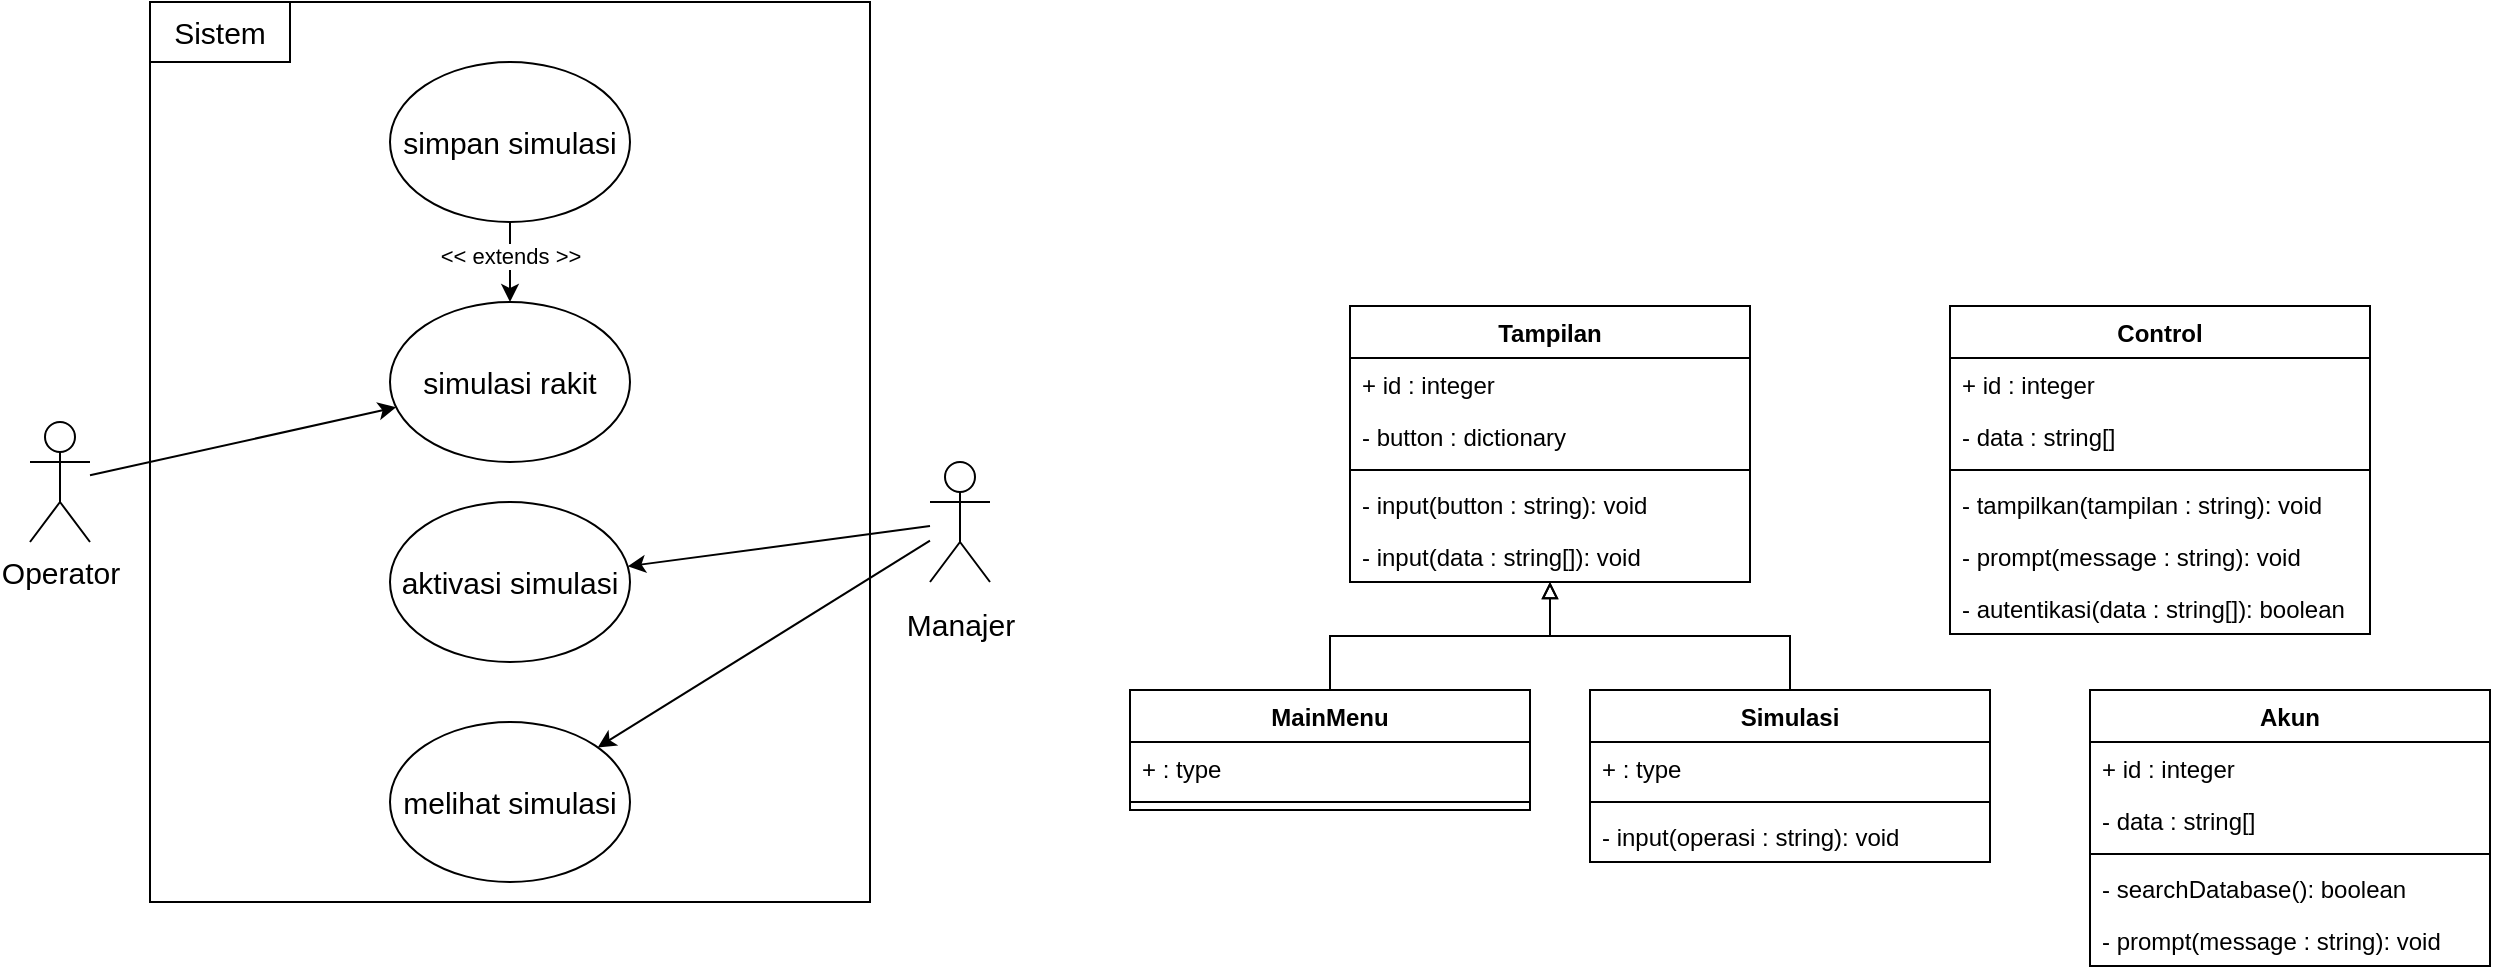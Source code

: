 <mxfile version="18.0.2" type="github">
  <diagram id="OVNMd3PdcIqIwlq-xQlQ" name="Page-1">
    <mxGraphModel dx="981" dy="503" grid="1" gridSize="10" guides="1" tooltips="1" connect="1" arrows="1" fold="1" page="1" pageScale="1" pageWidth="850" pageHeight="1100" math="0" shadow="0">
      <root>
        <mxCell id="0" />
        <mxCell id="1" parent="0" />
        <mxCell id="I7-SmjnGdA30WgPTXOM0-21" value="" style="rounded=0;whiteSpace=wrap;html=1;fontSize=15;" parent="1" vertex="1">
          <mxGeometry x="160" y="20" width="360" height="450" as="geometry" />
        </mxCell>
        <mxCell id="I7-SmjnGdA30WgPTXOM0-5" value="&lt;div style=&quot;font-size: 15px&quot;&gt;&lt;font style=&quot;font-size: 15px&quot;&gt;Operator&lt;/font&gt;&lt;/div&gt;" style="shape=umlActor;verticalLabelPosition=bottom;verticalAlign=top;html=1;outlineConnect=0;fontSize=21;" parent="1" vertex="1">
          <mxGeometry x="100" y="230" width="30" height="60" as="geometry" />
        </mxCell>
        <mxCell id="I7-SmjnGdA30WgPTXOM0-8" value="&lt;font style=&quot;font-size: 15px&quot;&gt;Manajer&lt;/font&gt;" style="shape=umlActor;verticalLabelPosition=bottom;verticalAlign=top;html=1;outlineConnect=0;fontSize=21;" parent="1" vertex="1">
          <mxGeometry x="550" y="250" width="30" height="60" as="geometry" />
        </mxCell>
        <mxCell id="I7-SmjnGdA30WgPTXOM0-9" value="simulasi rakit" style="ellipse;whiteSpace=wrap;html=1;fontSize=15;" parent="1" vertex="1">
          <mxGeometry x="280" y="170" width="120" height="80" as="geometry" />
        </mxCell>
        <mxCell id="I7-SmjnGdA30WgPTXOM0-11" value="aktivasi simulasi" style="ellipse;whiteSpace=wrap;html=1;fontSize=15;" parent="1" vertex="1">
          <mxGeometry x="280" y="270" width="120" height="80" as="geometry" />
        </mxCell>
        <mxCell id="I7-SmjnGdA30WgPTXOM0-15" value="melihat simulasi" style="ellipse;whiteSpace=wrap;html=1;fontSize=15;" parent="1" vertex="1">
          <mxGeometry x="280" y="380" width="120" height="80" as="geometry" />
        </mxCell>
        <mxCell id="I7-SmjnGdA30WgPTXOM0-19" value="" style="endArrow=classic;html=1;rounded=0;fontSize=15;" parent="1" source="I7-SmjnGdA30WgPTXOM0-8" target="I7-SmjnGdA30WgPTXOM0-15" edge="1">
          <mxGeometry width="50" height="50" relative="1" as="geometry">
            <mxPoint x="570" y="360" as="sourcePoint" />
            <mxPoint x="610" y="310" as="targetPoint" />
          </mxGeometry>
        </mxCell>
        <mxCell id="I7-SmjnGdA30WgPTXOM0-20" value="" style="endArrow=classic;html=1;rounded=0;fontSize=15;" parent="1" source="I7-SmjnGdA30WgPTXOM0-5" target="I7-SmjnGdA30WgPTXOM0-9" edge="1">
          <mxGeometry width="50" height="50" relative="1" as="geometry">
            <mxPoint x="495" y="290" as="sourcePoint" />
            <mxPoint x="410" y="290" as="targetPoint" />
          </mxGeometry>
        </mxCell>
        <mxCell id="I7-SmjnGdA30WgPTXOM0-22" value="" style="endArrow=classic;html=1;rounded=0;fontSize=15;" parent="1" source="I7-SmjnGdA30WgPTXOM0-8" target="I7-SmjnGdA30WgPTXOM0-11" edge="1">
          <mxGeometry width="50" height="50" relative="1" as="geometry">
            <mxPoint x="590" y="307.647" as="sourcePoint" />
            <mxPoint x="464.581" y="455.199" as="targetPoint" />
          </mxGeometry>
        </mxCell>
        <mxCell id="I7-SmjnGdA30WgPTXOM0-24" value="Sistem" style="text;html=1;strokeColor=default;fillColor=none;align=center;verticalAlign=middle;whiteSpace=wrap;rounded=0;fontSize=15;" parent="1" vertex="1">
          <mxGeometry x="160" y="20" width="70" height="30" as="geometry" />
        </mxCell>
        <mxCell id="JBaoRK8mvVFxwc0jOt1d-1" value="simpan simulasi" style="ellipse;whiteSpace=wrap;html=1;fontSize=15;" vertex="1" parent="1">
          <mxGeometry x="280" y="50" width="120" height="80" as="geometry" />
        </mxCell>
        <mxCell id="JBaoRK8mvVFxwc0jOt1d-2" value="" style="endArrow=classic;html=1;rounded=0;fontSize=15;" edge="1" parent="1" source="JBaoRK8mvVFxwc0jOt1d-1" target="I7-SmjnGdA30WgPTXOM0-9">
          <mxGeometry width="50" height="50" relative="1" as="geometry">
            <mxPoint x="140" y="266" as="sourcePoint" />
            <mxPoint x="294.291" y="224.856" as="targetPoint" />
          </mxGeometry>
        </mxCell>
        <mxCell id="JBaoRK8mvVFxwc0jOt1d-3" value="&amp;lt;&amp;lt; extends &amp;gt;&amp;gt;" style="edgeLabel;html=1;align=center;verticalAlign=middle;resizable=0;points=[];" vertex="1" connectable="0" parent="JBaoRK8mvVFxwc0jOt1d-2">
          <mxGeometry x="0.274" relative="1" as="geometry">
            <mxPoint y="-9" as="offset" />
          </mxGeometry>
        </mxCell>
        <mxCell id="JBaoRK8mvVFxwc0jOt1d-48" style="edgeStyle=orthogonalEdgeStyle;rounded=0;orthogonalLoop=1;jettySize=auto;html=1;endArrow=block;endFill=0;" edge="1" parent="1" source="JBaoRK8mvVFxwc0jOt1d-21" target="JBaoRK8mvVFxwc0jOt1d-42">
          <mxGeometry relative="1" as="geometry" />
        </mxCell>
        <mxCell id="JBaoRK8mvVFxwc0jOt1d-21" value="MainMenu" style="swimlane;fontStyle=1;align=center;verticalAlign=top;childLayout=stackLayout;horizontal=1;startSize=26;horizontalStack=0;resizeParent=1;resizeParentMax=0;resizeLast=0;collapsible=1;marginBottom=0;" vertex="1" parent="1">
          <mxGeometry x="650" y="364" width="200" height="60" as="geometry" />
        </mxCell>
        <mxCell id="JBaoRK8mvVFxwc0jOt1d-22" value="+ : type" style="text;strokeColor=none;fillColor=none;align=left;verticalAlign=top;spacingLeft=4;spacingRight=4;overflow=hidden;rotatable=0;points=[[0,0.5],[1,0.5]];portConstraint=eastwest;" vertex="1" parent="JBaoRK8mvVFxwc0jOt1d-21">
          <mxGeometry y="26" width="200" height="26" as="geometry" />
        </mxCell>
        <mxCell id="JBaoRK8mvVFxwc0jOt1d-23" value="" style="line;strokeWidth=1;fillColor=none;align=left;verticalAlign=middle;spacingTop=-1;spacingLeft=3;spacingRight=3;rotatable=0;labelPosition=right;points=[];portConstraint=eastwest;" vertex="1" parent="JBaoRK8mvVFxwc0jOt1d-21">
          <mxGeometry y="52" width="200" height="8" as="geometry" />
        </mxCell>
        <mxCell id="JBaoRK8mvVFxwc0jOt1d-27" value="Control" style="swimlane;fontStyle=1;align=center;verticalAlign=top;childLayout=stackLayout;horizontal=1;startSize=26;horizontalStack=0;resizeParent=1;resizeParentMax=0;resizeLast=0;collapsible=1;marginBottom=0;" vertex="1" parent="1">
          <mxGeometry x="1060" y="172" width="210" height="164" as="geometry" />
        </mxCell>
        <mxCell id="JBaoRK8mvVFxwc0jOt1d-53" value="+ id : integer" style="text;strokeColor=none;fillColor=none;align=left;verticalAlign=top;spacingLeft=4;spacingRight=4;overflow=hidden;rotatable=0;points=[[0,0.5],[1,0.5]];portConstraint=eastwest;" vertex="1" parent="JBaoRK8mvVFxwc0jOt1d-27">
          <mxGeometry y="26" width="210" height="26" as="geometry" />
        </mxCell>
        <mxCell id="JBaoRK8mvVFxwc0jOt1d-54" value="- data : string[]" style="text;strokeColor=none;fillColor=none;align=left;verticalAlign=top;spacingLeft=4;spacingRight=4;overflow=hidden;rotatable=0;points=[[0,0.5],[1,0.5]];portConstraint=eastwest;" vertex="1" parent="JBaoRK8mvVFxwc0jOt1d-27">
          <mxGeometry y="52" width="210" height="26" as="geometry" />
        </mxCell>
        <mxCell id="JBaoRK8mvVFxwc0jOt1d-29" value="" style="line;strokeWidth=1;fillColor=none;align=left;verticalAlign=middle;spacingTop=-1;spacingLeft=3;spacingRight=3;rotatable=0;labelPosition=right;points=[];portConstraint=eastwest;" vertex="1" parent="JBaoRK8mvVFxwc0jOt1d-27">
          <mxGeometry y="78" width="210" height="8" as="geometry" />
        </mxCell>
        <mxCell id="JBaoRK8mvVFxwc0jOt1d-30" value="- tampilkan(tampilan : string): void" style="text;strokeColor=none;fillColor=none;align=left;verticalAlign=top;spacingLeft=4;spacingRight=4;overflow=hidden;rotatable=0;points=[[0,0.5],[1,0.5]];portConstraint=eastwest;" vertex="1" parent="JBaoRK8mvVFxwc0jOt1d-27">
          <mxGeometry y="86" width="210" height="26" as="geometry" />
        </mxCell>
        <mxCell id="JBaoRK8mvVFxwc0jOt1d-31" value="- prompt(message : string): void" style="text;strokeColor=none;fillColor=none;align=left;verticalAlign=top;spacingLeft=4;spacingRight=4;overflow=hidden;rotatable=0;points=[[0,0.5],[1,0.5]];portConstraint=eastwest;" vertex="1" parent="JBaoRK8mvVFxwc0jOt1d-27">
          <mxGeometry y="112" width="210" height="26" as="geometry" />
        </mxCell>
        <mxCell id="JBaoRK8mvVFxwc0jOt1d-52" value="- autentikasi(data : string[]): boolean" style="text;strokeColor=none;fillColor=none;align=left;verticalAlign=top;spacingLeft=4;spacingRight=4;overflow=hidden;rotatable=0;points=[[0,0.5],[1,0.5]];portConstraint=eastwest;" vertex="1" parent="JBaoRK8mvVFxwc0jOt1d-27">
          <mxGeometry y="138" width="210" height="26" as="geometry" />
        </mxCell>
        <mxCell id="JBaoRK8mvVFxwc0jOt1d-32" value="Akun" style="swimlane;fontStyle=1;align=center;verticalAlign=top;childLayout=stackLayout;horizontal=1;startSize=26;horizontalStack=0;resizeParent=1;resizeParentMax=0;resizeLast=0;collapsible=1;marginBottom=0;" vertex="1" parent="1">
          <mxGeometry x="1130" y="364" width="200" height="138" as="geometry" />
        </mxCell>
        <mxCell id="JBaoRK8mvVFxwc0jOt1d-33" value="+ id : integer" style="text;strokeColor=none;fillColor=none;align=left;verticalAlign=top;spacingLeft=4;spacingRight=4;overflow=hidden;rotatable=0;points=[[0,0.5],[1,0.5]];portConstraint=eastwest;" vertex="1" parent="JBaoRK8mvVFxwc0jOt1d-32">
          <mxGeometry y="26" width="200" height="26" as="geometry" />
        </mxCell>
        <mxCell id="JBaoRK8mvVFxwc0jOt1d-55" value="- data : string[]" style="text;strokeColor=none;fillColor=none;align=left;verticalAlign=top;spacingLeft=4;spacingRight=4;overflow=hidden;rotatable=0;points=[[0,0.5],[1,0.5]];portConstraint=eastwest;" vertex="1" parent="JBaoRK8mvVFxwc0jOt1d-32">
          <mxGeometry y="52" width="200" height="26" as="geometry" />
        </mxCell>
        <mxCell id="JBaoRK8mvVFxwc0jOt1d-34" value="" style="line;strokeWidth=1;fillColor=none;align=left;verticalAlign=middle;spacingTop=-1;spacingLeft=3;spacingRight=3;rotatable=0;labelPosition=right;points=[];portConstraint=eastwest;" vertex="1" parent="JBaoRK8mvVFxwc0jOt1d-32">
          <mxGeometry y="78" width="200" height="8" as="geometry" />
        </mxCell>
        <mxCell id="JBaoRK8mvVFxwc0jOt1d-35" value="- searchDatabase(): boolean" style="text;strokeColor=none;fillColor=none;align=left;verticalAlign=top;spacingLeft=4;spacingRight=4;overflow=hidden;rotatable=0;points=[[0,0.5],[1,0.5]];portConstraint=eastwest;" vertex="1" parent="JBaoRK8mvVFxwc0jOt1d-32">
          <mxGeometry y="86" width="200" height="26" as="geometry" />
        </mxCell>
        <mxCell id="JBaoRK8mvVFxwc0jOt1d-36" value="- prompt(message : string): void" style="text;strokeColor=none;fillColor=none;align=left;verticalAlign=top;spacingLeft=4;spacingRight=4;overflow=hidden;rotatable=0;points=[[0,0.5],[1,0.5]];portConstraint=eastwest;" vertex="1" parent="JBaoRK8mvVFxwc0jOt1d-32">
          <mxGeometry y="112" width="200" height="26" as="geometry" />
        </mxCell>
        <mxCell id="JBaoRK8mvVFxwc0jOt1d-49" style="edgeStyle=orthogonalEdgeStyle;rounded=0;orthogonalLoop=1;jettySize=auto;html=1;endArrow=block;endFill=0;" edge="1" parent="1" source="JBaoRK8mvVFxwc0jOt1d-37" target="JBaoRK8mvVFxwc0jOt1d-42">
          <mxGeometry relative="1" as="geometry" />
        </mxCell>
        <mxCell id="JBaoRK8mvVFxwc0jOt1d-37" value="Simulasi" style="swimlane;fontStyle=1;align=center;verticalAlign=top;childLayout=stackLayout;horizontal=1;startSize=26;horizontalStack=0;resizeParent=1;resizeParentMax=0;resizeLast=0;collapsible=1;marginBottom=0;" vertex="1" parent="1">
          <mxGeometry x="880" y="364" width="200" height="86" as="geometry" />
        </mxCell>
        <mxCell id="JBaoRK8mvVFxwc0jOt1d-38" value="+ : type" style="text;strokeColor=none;fillColor=none;align=left;verticalAlign=top;spacingLeft=4;spacingRight=4;overflow=hidden;rotatable=0;points=[[0,0.5],[1,0.5]];portConstraint=eastwest;" vertex="1" parent="JBaoRK8mvVFxwc0jOt1d-37">
          <mxGeometry y="26" width="200" height="26" as="geometry" />
        </mxCell>
        <mxCell id="JBaoRK8mvVFxwc0jOt1d-39" value="" style="line;strokeWidth=1;fillColor=none;align=left;verticalAlign=middle;spacingTop=-1;spacingLeft=3;spacingRight=3;rotatable=0;labelPosition=right;points=[];portConstraint=eastwest;" vertex="1" parent="JBaoRK8mvVFxwc0jOt1d-37">
          <mxGeometry y="52" width="200" height="8" as="geometry" />
        </mxCell>
        <mxCell id="JBaoRK8mvVFxwc0jOt1d-40" value="- input(operasi : string): void" style="text;strokeColor=none;fillColor=none;align=left;verticalAlign=top;spacingLeft=4;spacingRight=4;overflow=hidden;rotatable=0;points=[[0,0.5],[1,0.5]];portConstraint=eastwest;" vertex="1" parent="JBaoRK8mvVFxwc0jOt1d-37">
          <mxGeometry y="60" width="200" height="26" as="geometry" />
        </mxCell>
        <mxCell id="JBaoRK8mvVFxwc0jOt1d-42" value="Tampilan" style="swimlane;fontStyle=1;align=center;verticalAlign=top;childLayout=stackLayout;horizontal=1;startSize=26;horizontalStack=0;resizeParent=1;resizeParentMax=0;resizeLast=0;collapsible=1;marginBottom=0;" vertex="1" parent="1">
          <mxGeometry x="760" y="172" width="200" height="138" as="geometry" />
        </mxCell>
        <mxCell id="JBaoRK8mvVFxwc0jOt1d-56" value="+ id : integer" style="text;strokeColor=none;fillColor=none;align=left;verticalAlign=top;spacingLeft=4;spacingRight=4;overflow=hidden;rotatable=0;points=[[0,0.5],[1,0.5]];portConstraint=eastwest;" vertex="1" parent="JBaoRK8mvVFxwc0jOt1d-42">
          <mxGeometry y="26" width="200" height="26" as="geometry" />
        </mxCell>
        <mxCell id="JBaoRK8mvVFxwc0jOt1d-43" value="- button : dictionary" style="text;strokeColor=none;fillColor=none;align=left;verticalAlign=top;spacingLeft=4;spacingRight=4;overflow=hidden;rotatable=0;points=[[0,0.5],[1,0.5]];portConstraint=eastwest;" vertex="1" parent="JBaoRK8mvVFxwc0jOt1d-42">
          <mxGeometry y="52" width="200" height="26" as="geometry" />
        </mxCell>
        <mxCell id="JBaoRK8mvVFxwc0jOt1d-44" value="" style="line;strokeWidth=1;fillColor=none;align=left;verticalAlign=middle;spacingTop=-1;spacingLeft=3;spacingRight=3;rotatable=0;labelPosition=right;points=[];portConstraint=eastwest;" vertex="1" parent="JBaoRK8mvVFxwc0jOt1d-42">
          <mxGeometry y="78" width="200" height="8" as="geometry" />
        </mxCell>
        <mxCell id="JBaoRK8mvVFxwc0jOt1d-45" value="- input(button : string): void" style="text;strokeColor=none;fillColor=none;align=left;verticalAlign=top;spacingLeft=4;spacingRight=4;overflow=hidden;rotatable=0;points=[[0,0.5],[1,0.5]];portConstraint=eastwest;" vertex="1" parent="JBaoRK8mvVFxwc0jOt1d-42">
          <mxGeometry y="86" width="200" height="26" as="geometry" />
        </mxCell>
        <mxCell id="JBaoRK8mvVFxwc0jOt1d-46" value="- input(data : string[]): void" style="text;strokeColor=none;fillColor=none;align=left;verticalAlign=top;spacingLeft=4;spacingRight=4;overflow=hidden;rotatable=0;points=[[0,0.5],[1,0.5]];portConstraint=eastwest;" vertex="1" parent="JBaoRK8mvVFxwc0jOt1d-42">
          <mxGeometry y="112" width="200" height="26" as="geometry" />
        </mxCell>
      </root>
    </mxGraphModel>
  </diagram>
</mxfile>
